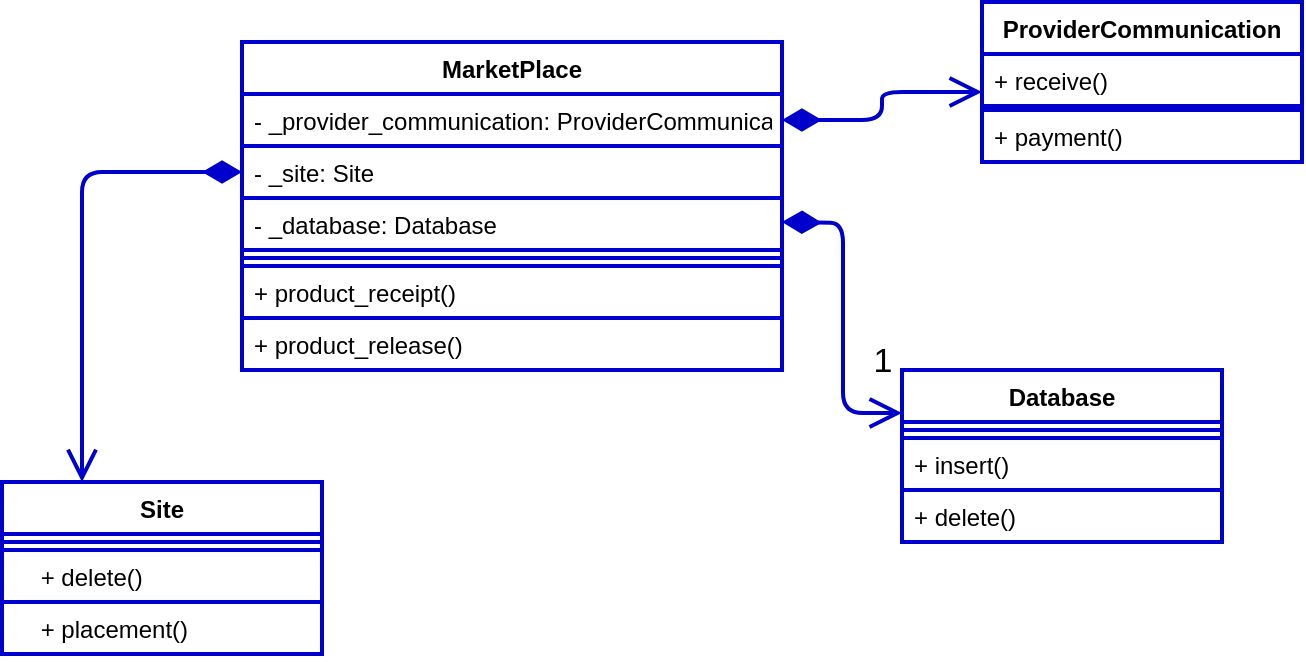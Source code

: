 <mxfile version="21.3.7" type="device">
  <diagram id="r-OYRGq2VZSDw6rKtP9p" name="Page-1">
    <mxGraphModel dx="1032" dy="1621" grid="1" gridSize="10" guides="1" tooltips="1" connect="1" arrows="1" fold="1" page="1" pageScale="1" pageWidth="850" pageHeight="1100" background="#ffffff" math="0" shadow="0">
      <root>
        <mxCell id="0" />
        <mxCell id="1" parent="0" />
        <mxCell id="15" value="MarketPlace" style="swimlane;fontStyle=1;align=center;verticalAlign=top;childLayout=stackLayout;horizontal=1;startSize=26;horizontalStack=0;resizeParent=1;resizeParentMax=0;resizeLast=0;collapsible=1;marginBottom=0;fontColor=#000000;strokeColor=#0000CC;strokeWidth=2;fillColor=#FFFFFF;" parent="1" vertex="1">
          <mxGeometry x="300" y="-90" width="270" height="164" as="geometry">
            <mxRectangle x="320" y="-90" width="110" height="30" as="alternateBounds" />
          </mxGeometry>
        </mxCell>
        <mxCell id="18" value="- _provider_communication: ProviderCommunication" style="text;align=left;verticalAlign=top;spacingLeft=4;spacingRight=4;overflow=hidden;rotatable=0;points=[[0,0.5],[1,0.5]];portConstraint=eastwest;fontColor=#000000;strokeColor=#0000CC;strokeWidth=2;fillColor=#FFFFFF;" parent="15" vertex="1">
          <mxGeometry y="26" width="270" height="26" as="geometry" />
        </mxCell>
        <mxCell id="19" value="- _site: Site" style="text;align=left;verticalAlign=top;spacingLeft=4;spacingRight=4;overflow=hidden;rotatable=0;points=[[0,0.5],[1,0.5]];portConstraint=eastwest;fontColor=#000000;strokeColor=#0000CC;strokeWidth=2;fillColor=#FFFFFF;" parent="15" vertex="1">
          <mxGeometry y="52" width="270" height="26" as="geometry" />
        </mxCell>
        <mxCell id="84h9ETh8HG7CKHpbjmJI-40" value="- _database: Database" style="text;align=left;verticalAlign=top;spacingLeft=4;spacingRight=4;overflow=hidden;rotatable=0;points=[[0,0.5],[1,0.5]];portConstraint=eastwest;fontColor=#000000;strokeColor=#0000CC;strokeWidth=2;fillColor=#FFFFFF;" vertex="1" parent="15">
          <mxGeometry y="78" width="270" height="26" as="geometry" />
        </mxCell>
        <mxCell id="16" value="" style="line;strokeWidth=2;align=left;verticalAlign=middle;spacingTop=-1;spacingLeft=3;spacingRight=3;rotatable=0;labelPosition=right;points=[];portConstraint=eastwest;fontColor=#000000;strokeColor=#0000CC;fillColor=#FFFFFF;" parent="15" vertex="1">
          <mxGeometry y="104" width="270" height="8" as="geometry" />
        </mxCell>
        <mxCell id="17" value="+ product_receipt()" style="text;align=left;verticalAlign=top;spacingLeft=4;spacingRight=4;overflow=hidden;rotatable=0;points=[[0,0.5],[1,0.5]];portConstraint=eastwest;fontColor=#000000;strokeColor=#0000CC;strokeWidth=2;fillColor=#FFFFFF;" parent="15" vertex="1">
          <mxGeometry y="112" width="270" height="26" as="geometry" />
        </mxCell>
        <mxCell id="84h9ETh8HG7CKHpbjmJI-38" value="+ product_release()" style="text;align=left;verticalAlign=top;spacingLeft=4;spacingRight=4;overflow=hidden;rotatable=0;points=[[0,0.5],[1,0.5]];portConstraint=eastwest;fontColor=#000000;strokeColor=#0000CC;strokeWidth=2;fillColor=#FFFFFF;" vertex="1" parent="15">
          <mxGeometry y="138" width="270" height="26" as="geometry" />
        </mxCell>
        <mxCell id="24" value="" style="endArrow=open;html=1;endSize=12;startArrow=diamondThin;startSize=14;startFill=1;edgeStyle=orthogonalEdgeStyle;align=left;verticalAlign=bottom;strokeColor=#0000CC;strokeWidth=2;exitX=0;exitY=0.5;exitDx=0;exitDy=0;fontSize=17;labelBackgroundColor=none;fontColor=#000000;" parent="1" source="19" target="2" edge="1">
          <mxGeometry y="70" relative="1" as="geometry">
            <mxPoint x="260" y="-30" as="sourcePoint" />
            <mxPoint x="180" y="50" as="targetPoint" />
            <Array as="points">
              <mxPoint x="220" y="-25" />
            </Array>
            <mxPoint as="offset" />
          </mxGeometry>
        </mxCell>
        <mxCell id="11" value="ProviderCommunication" style="swimlane;fontStyle=1;align=center;verticalAlign=top;childLayout=stackLayout;horizontal=1;startSize=26;horizontalStack=0;resizeParent=1;resizeParentMax=0;resizeLast=0;collapsible=1;marginBottom=0;fontColor=#000000;strokeColor=#0000CC;strokeWidth=2;fillColor=#FFFFFF;" parent="1" vertex="1">
          <mxGeometry x="670" y="-110" width="160" height="60" as="geometry" />
        </mxCell>
        <mxCell id="13" value="+ receive()" style="text;align=left;verticalAlign=top;spacingLeft=4;spacingRight=4;overflow=hidden;rotatable=0;points=[[0,0.5],[1,0.5]];portConstraint=eastwest;fontColor=#000000;strokeColor=#0000CC;strokeWidth=2;fillColor=#FFFFFF;" parent="11" vertex="1">
          <mxGeometry y="26" width="160" height="26" as="geometry" />
        </mxCell>
        <mxCell id="12" value="" style="line;strokeWidth=2;align=left;verticalAlign=middle;spacingTop=-1;spacingLeft=3;spacingRight=3;rotatable=0;labelPosition=right;points=[];portConstraint=eastwest;fontColor=#000000;strokeColor=#0000CC;fillColor=#FFFFFF;" parent="11" vertex="1">
          <mxGeometry y="52" width="160" height="8" as="geometry" />
        </mxCell>
        <mxCell id="26" value="" style="endArrow=open;html=1;endSize=12;startArrow=diamondThin;startSize=14;startFill=1;edgeStyle=orthogonalEdgeStyle;align=left;verticalAlign=bottom;strokeColor=#0000CC;strokeWidth=2;entryX=0;entryY=0.25;entryDx=0;entryDy=0;fontSize=17;labelBackgroundColor=none;fontColor=#000000;" parent="1" target="5" edge="1">
          <mxGeometry x="-1" y="3" relative="1" as="geometry">
            <mxPoint x="570" as="sourcePoint" />
            <mxPoint x="620" y="130" as="targetPoint" />
          </mxGeometry>
        </mxCell>
        <mxCell id="5" value="Database" style="swimlane;fontStyle=1;align=center;verticalAlign=top;childLayout=stackLayout;horizontal=1;startSize=26;horizontalStack=0;resizeParent=1;resizeParentMax=0;resizeLast=0;collapsible=1;marginBottom=0;fontColor=#000000;strokeColor=#0000CC;strokeWidth=2;fillColor=#FFFFFF;" parent="1" vertex="1">
          <mxGeometry x="630" y="74" width="160" height="86" as="geometry" />
        </mxCell>
        <mxCell id="6" value="" style="line;strokeWidth=2;align=left;verticalAlign=middle;spacingTop=-1;spacingLeft=3;spacingRight=3;rotatable=0;labelPosition=right;points=[];portConstraint=eastwest;fontColor=#000000;strokeColor=#0000CC;fillColor=#FFFFFF;" parent="5" vertex="1">
          <mxGeometry y="26" width="160" height="8" as="geometry" />
        </mxCell>
        <mxCell id="7" value="+ insert()" style="text;align=left;verticalAlign=top;spacingLeft=4;spacingRight=4;overflow=hidden;rotatable=0;points=[[0,0.5],[1,0.5]];portConstraint=eastwest;fontColor=#000000;strokeColor=#0000CC;strokeWidth=2;fillColor=#FFFFFF;" parent="5" vertex="1">
          <mxGeometry y="34" width="160" height="26" as="geometry" />
        </mxCell>
        <mxCell id="84h9ETh8HG7CKHpbjmJI-37" value="+ delete()" style="text;align=left;verticalAlign=top;spacingLeft=4;spacingRight=4;overflow=hidden;rotatable=0;points=[[0,0.5],[1,0.5]];portConstraint=eastwest;fontColor=#000000;strokeColor=#0000CC;strokeWidth=2;fillColor=#FFFFFF;" vertex="1" parent="5">
          <mxGeometry y="60" width="160" height="26" as="geometry" />
        </mxCell>
        <mxCell id="2" value="Site" style="swimlane;fontStyle=1;align=center;verticalAlign=top;childLayout=stackLayout;horizontal=1;startSize=26;horizontalStack=0;resizeParent=1;resizeParentMax=0;resizeLast=0;collapsible=1;marginBottom=0;fontColor=#000000;strokeColor=#0000CC;strokeWidth=2;fillColor=#FFFFFF;" parent="1" vertex="1">
          <mxGeometry x="180" y="130" width="160" height="86" as="geometry" />
        </mxCell>
        <mxCell id="3" value="" style="line;strokeWidth=2;align=left;verticalAlign=middle;spacingTop=-1;spacingLeft=3;spacingRight=3;rotatable=0;labelPosition=right;points=[];portConstraint=eastwest;fontColor=#000000;strokeColor=#0000CC;fillColor=#FFFFFF;" parent="2" vertex="1">
          <mxGeometry y="26" width="160" height="8" as="geometry" />
        </mxCell>
        <mxCell id="84h9ETh8HG7CKHpbjmJI-36" value="    + delete()" style="text;align=left;verticalAlign=top;spacingLeft=4;spacingRight=4;overflow=hidden;rotatable=0;points=[[0,0.5],[1,0.5]];portConstraint=eastwest;fontColor=#000000;strokeColor=#0000CC;strokeWidth=2;fillColor=#FFFFFF;" vertex="1" parent="2">
          <mxGeometry y="34" width="160" height="26" as="geometry" />
        </mxCell>
        <mxCell id="4" value="    + placement()" style="text;align=left;verticalAlign=top;spacingLeft=4;spacingRight=4;overflow=hidden;rotatable=0;points=[[0,0.5],[1,0.5]];portConstraint=eastwest;fontColor=#000000;strokeColor=#0000CC;strokeWidth=2;fillColor=#FFFFFF;" parent="2" vertex="1">
          <mxGeometry y="60" width="160" height="26" as="geometry" />
        </mxCell>
        <mxCell id="29" value="&lt;font style=&quot;font-size: 17px&quot;&gt;1&lt;/font&gt;" style="text;html=1;align=center;verticalAlign=middle;resizable=0;points=[];autosize=1;fontSize=11;fontColor=#000000;" parent="1" vertex="1">
          <mxGeometry x="610" y="60" width="20" height="20" as="geometry" />
        </mxCell>
        <mxCell id="84h9ETh8HG7CKHpbjmJI-32" value="" style="endArrow=open;html=1;endSize=12;startArrow=diamondThin;startSize=14;startFill=1;edgeStyle=orthogonalEdgeStyle;align=left;verticalAlign=bottom;strokeColor=#0000CC;strokeWidth=2;entryX=0;entryY=0.75;entryDx=0;entryDy=0;fontSize=17;labelBackgroundColor=none;fontColor=#000000;exitX=1;exitY=0.5;exitDx=0;exitDy=0;" edge="1" parent="1" source="18" target="11">
          <mxGeometry x="-0.797" y="30" relative="1" as="geometry">
            <mxPoint x="580" y="-50" as="sourcePoint" />
            <mxPoint x="640" y="-14" as="targetPoint" />
            <mxPoint as="offset" />
          </mxGeometry>
        </mxCell>
        <mxCell id="84h9ETh8HG7CKHpbjmJI-34" value="+ payment()" style="text;align=left;verticalAlign=top;spacingLeft=4;spacingRight=4;overflow=hidden;rotatable=0;points=[[0,0.5],[1,0.5]];portConstraint=eastwest;fontColor=#000000;strokeColor=#0000CC;strokeWidth=2;fillColor=#FFFFFF;" vertex="1" parent="1">
          <mxGeometry x="670" y="-56" width="160" height="26" as="geometry" />
        </mxCell>
      </root>
    </mxGraphModel>
  </diagram>
</mxfile>
